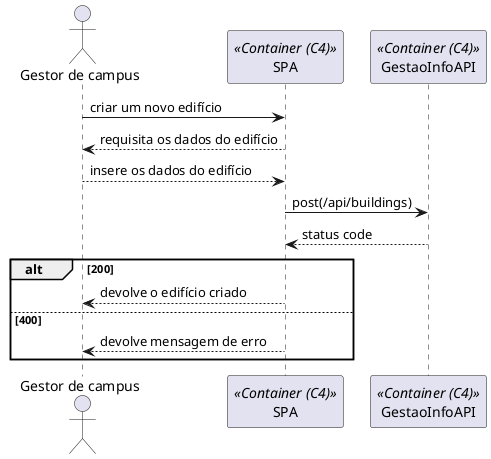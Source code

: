 @startuml

actor "Gestor de campus" as Actor
participant "SPA" as Container <<Container (C4)>>
participant "GestaoInfoAPI" as API <<Container (C4)>>

Actor -> Container: criar um novo edifício
Container --> Actor: requisita os dados do edifício
Actor --> Container: insere os dados do edifício
Container -> API: post(/api/buildings)

API --> Container: status code
alt 200
    Container --> Actor: devolve o edifício criado
else 400
    Container --> Actor: devolve mensagem de erro
end


@enduml
